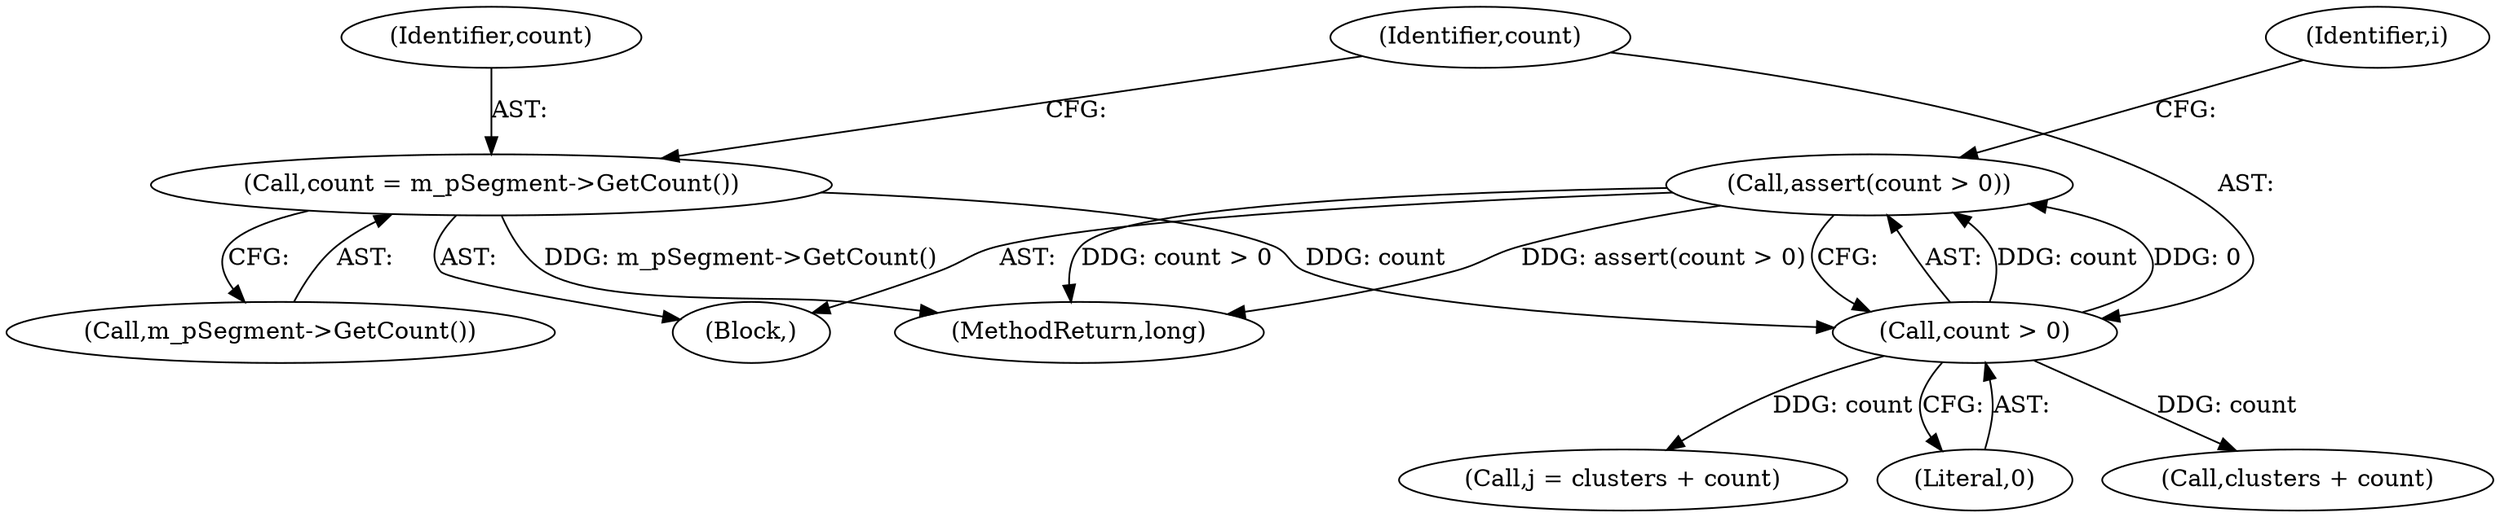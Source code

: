 digraph "0_Android_04839626ed859623901ebd3a5fd483982186b59d_197@API" {
"1000157" [label="(Call,assert(count > 0))"];
"1000158" [label="(Call,count > 0)"];
"1000154" [label="(Call,count = m_pSegment->GetCount())"];
"1000156" [label="(Call,m_pSegment->GetCount())"];
"1000157" [label="(Call,assert(count > 0))"];
"1000177" [label="(Call,j = clusters + count)"];
"1000160" [label="(Literal,0)"];
"1000159" [label="(Identifier,count)"];
"1000179" [label="(Call,clusters + count)"];
"1000285" [label="(MethodReturn,long)"];
"1000155" [label="(Identifier,count)"];
"1000158" [label="(Call,count > 0)"];
"1000162" [label="(Identifier,i)"];
"1000111" [label="(Block,)"];
"1000154" [label="(Call,count = m_pSegment->GetCount())"];
"1000157" -> "1000111"  [label="AST: "];
"1000157" -> "1000158"  [label="CFG: "];
"1000158" -> "1000157"  [label="AST: "];
"1000162" -> "1000157"  [label="CFG: "];
"1000157" -> "1000285"  [label="DDG: assert(count > 0)"];
"1000157" -> "1000285"  [label="DDG: count > 0"];
"1000158" -> "1000157"  [label="DDG: count"];
"1000158" -> "1000157"  [label="DDG: 0"];
"1000158" -> "1000160"  [label="CFG: "];
"1000159" -> "1000158"  [label="AST: "];
"1000160" -> "1000158"  [label="AST: "];
"1000154" -> "1000158"  [label="DDG: count"];
"1000158" -> "1000177"  [label="DDG: count"];
"1000158" -> "1000179"  [label="DDG: count"];
"1000154" -> "1000111"  [label="AST: "];
"1000154" -> "1000156"  [label="CFG: "];
"1000155" -> "1000154"  [label="AST: "];
"1000156" -> "1000154"  [label="AST: "];
"1000159" -> "1000154"  [label="CFG: "];
"1000154" -> "1000285"  [label="DDG: m_pSegment->GetCount()"];
}
